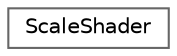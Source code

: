 digraph "クラス階層図"
{
 // LATEX_PDF_SIZE
  bgcolor="transparent";
  edge [fontname=Helvetica,fontsize=10,labelfontname=Helvetica,labelfontsize=10];
  node [fontname=Helvetica,fontsize=10,shape=box,height=0.2,width=0.4];
  rankdir="LR";
  Node0 [id="Node000000",label="ScaleShader",height=0.2,width=0.4,color="grey40", fillcolor="white", style="filled",URL="$struct_scale_shader.html",tooltip="スケールシェーダの構造体"];
}
